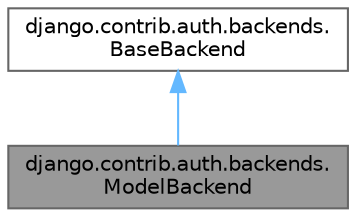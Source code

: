 digraph "django.contrib.auth.backends.ModelBackend"
{
 // LATEX_PDF_SIZE
  bgcolor="transparent";
  edge [fontname=Helvetica,fontsize=10,labelfontname=Helvetica,labelfontsize=10];
  node [fontname=Helvetica,fontsize=10,shape=box,height=0.2,width=0.4];
  Node1 [id="Node000001",label="django.contrib.auth.backends.\lModelBackend",height=0.2,width=0.4,color="gray40", fillcolor="grey60", style="filled", fontcolor="black",tooltip=" "];
  Node2 -> Node1 [id="edge2_Node000001_Node000002",dir="back",color="steelblue1",style="solid",tooltip=" "];
  Node2 [id="Node000002",label="django.contrib.auth.backends.\lBaseBackend",height=0.2,width=0.4,color="gray40", fillcolor="white", style="filled",URL="$classdjango_1_1contrib_1_1auth_1_1backends_1_1BaseBackend.html",tooltip=" "];
}
